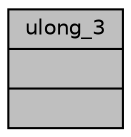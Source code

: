 digraph "ulong_3"
{
  edge [fontname="Helvetica",fontsize="10",labelfontname="Helvetica",labelfontsize="10"];
  node [fontname="Helvetica",fontsize="10",shape=record];
  Node1 [label="{ulong_3\n||}",height=0.2,width=0.4,color="black", fillcolor="grey75", style="filled", fontcolor="black"];
}
